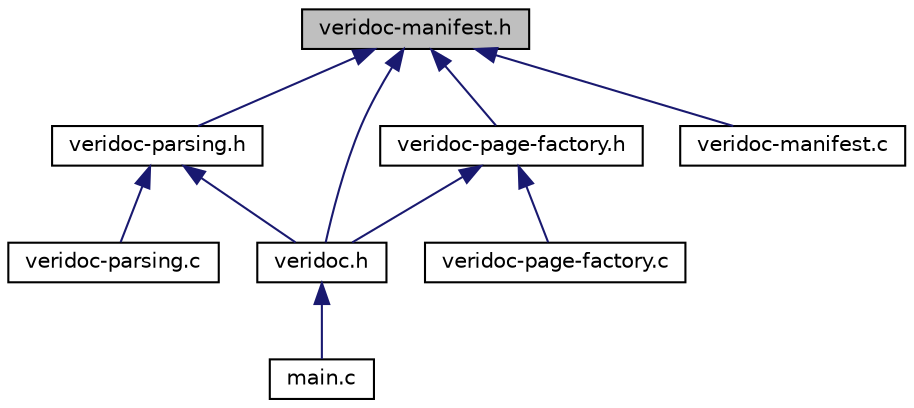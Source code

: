 digraph "veridoc-manifest.h"
{
 // INTERACTIVE_SVG=YES
 // LATEX_PDF_SIZE
  edge [fontname="Helvetica",fontsize="10",labelfontname="Helvetica",labelfontsize="10"];
  node [fontname="Helvetica",fontsize="10",shape=record];
  Node1 [label="veridoc-manifest.h",height=0.2,width=0.4,color="black", fillcolor="grey75", style="filled", fontcolor="black",tooltip="Contains common data structures and functions used on the file manifests."];
  Node1 -> Node2 [dir="back",color="midnightblue",fontsize="10",style="solid",fontname="Helvetica"];
  Node2 [label="veridoc.h",height=0.2,width=0.4,color="black", fillcolor="white", style="filled",URL="$veridoc_8h.html",tooltip=" "];
  Node2 -> Node3 [dir="back",color="midnightblue",fontsize="10",style="solid",fontname="Helvetica"];
  Node3 [label="main.c",height=0.2,width=0.4,color="black", fillcolor="white", style="filled",URL="$main_8c.html",tooltip="Contains the main entry point of the program."];
  Node1 -> Node4 [dir="back",color="midnightblue",fontsize="10",style="solid",fontname="Helvetica"];
  Node4 [label="veridoc-parsing.h",height=0.2,width=0.4,color="black", fillcolor="white", style="filled",URL="$veridoc-parsing_8h.html",tooltip="Contains data structures and functions for parsing verilog files."];
  Node4 -> Node2 [dir="back",color="midnightblue",fontsize="10",style="solid",fontname="Helvetica"];
  Node4 -> Node5 [dir="back",color="midnightblue",fontsize="10",style="solid",fontname="Helvetica"];
  Node5 [label="veridoc-parsing.c",height=0.2,width=0.4,color="black", fillcolor="white", style="filled",URL="$veridoc-parsing_8c.html",tooltip="Contains data structures and functions for parsing verilog files."];
  Node1 -> Node6 [dir="back",color="midnightblue",fontsize="10",style="solid",fontname="Helvetica"];
  Node6 [label="veridoc-page-factory.h",height=0.2,width=0.4,color="black", fillcolor="white", style="filled",URL="$veridoc-page-factory_8h.html",tooltip="Declares functions and structures responsible for building the documentation pages."];
  Node6 -> Node2 [dir="back",color="midnightblue",fontsize="10",style="solid",fontname="Helvetica"];
  Node6 -> Node7 [dir="back",color="midnightblue",fontsize="10",style="solid",fontname="Helvetica"];
  Node7 [label="veridoc-page-factory.c",height=0.2,width=0.4,color="black", fillcolor="white", style="filled",URL="$veridoc-page-factory_8c.html",tooltip="Defines functions and structures responsible for building the documentation pages."];
  Node1 -> Node8 [dir="back",color="midnightblue",fontsize="10",style="solid",fontname="Helvetica"];
  Node8 [label="veridoc-manifest.c",height=0.2,width=0.4,color="black", fillcolor="white", style="filled",URL="$veridoc-manifest_8c.html",tooltip="Contains common data structures and functions used on the file manifests."];
}
